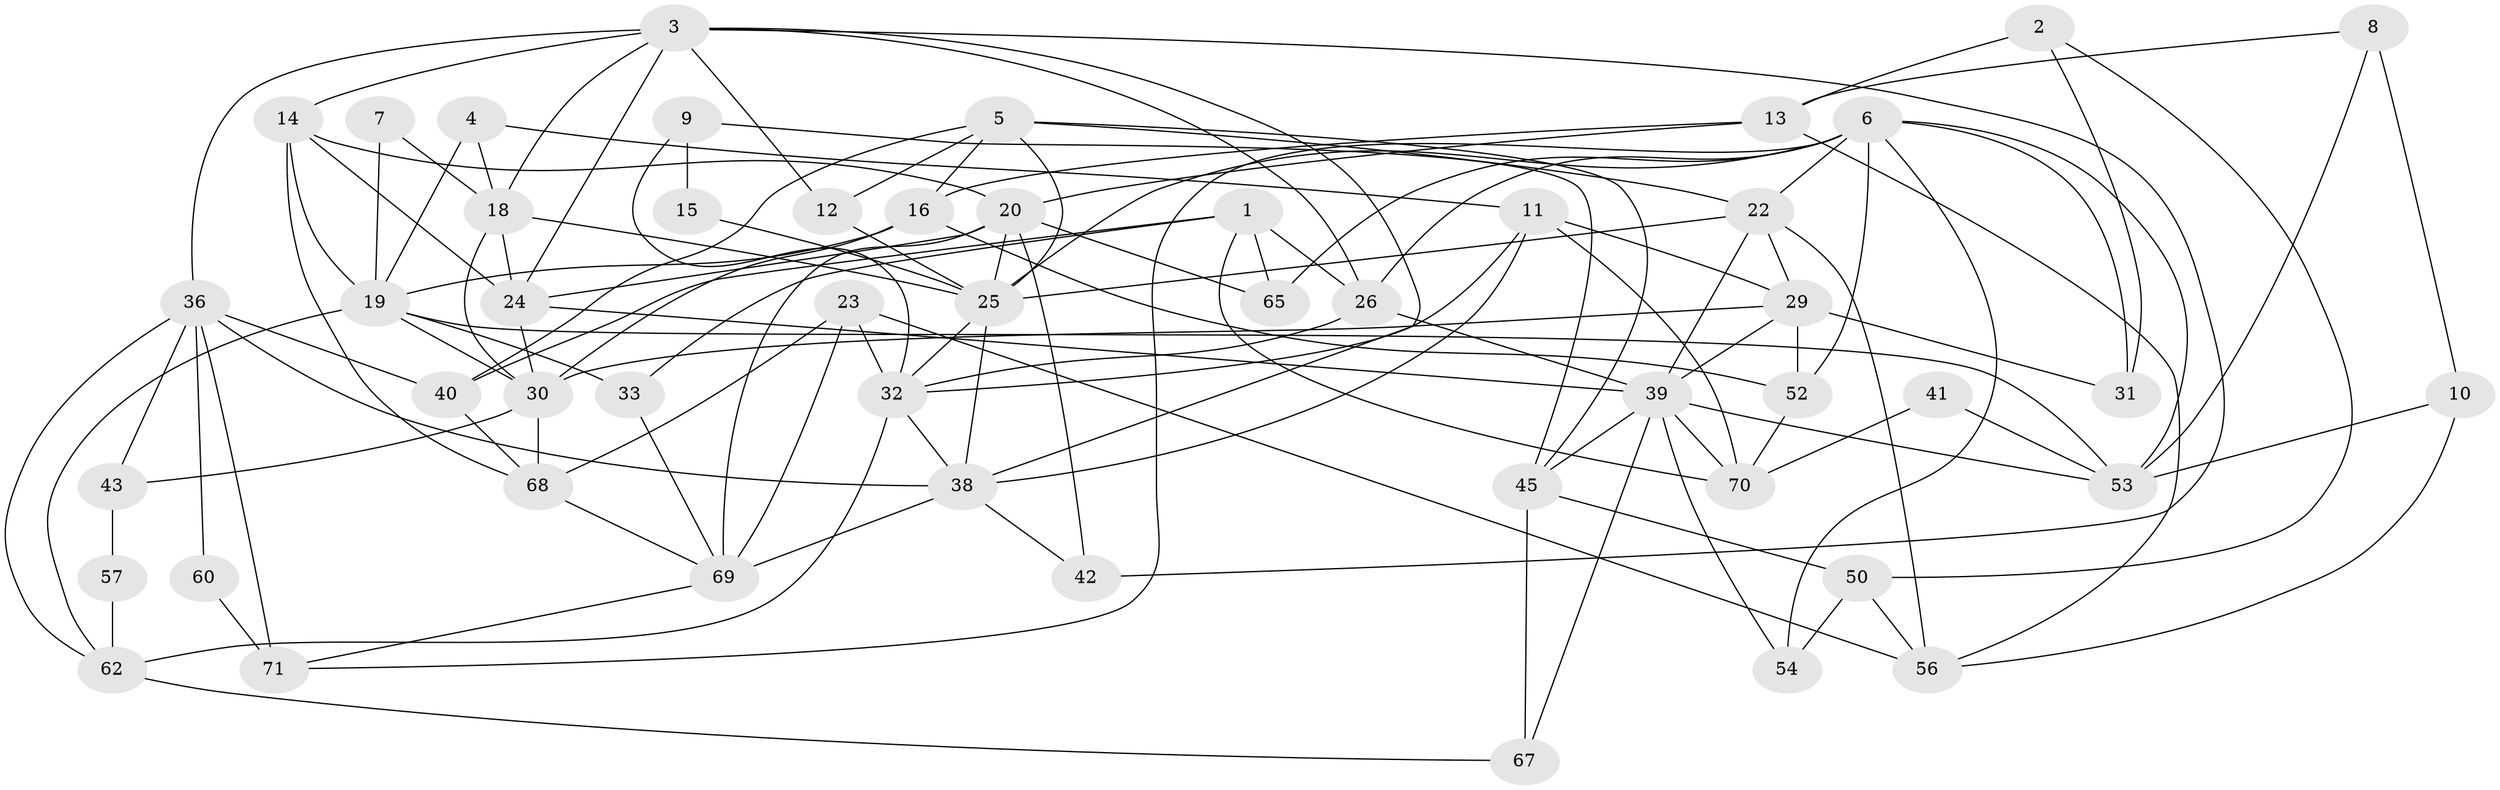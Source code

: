 // Generated by graph-tools (version 1.1) at 2025/52/02/27/25 19:52:07]
// undirected, 51 vertices, 122 edges
graph export_dot {
graph [start="1"]
  node [color=gray90,style=filled];
  1 [super="+47"];
  2 [super="+37"];
  3 [super="+17"];
  4;
  5 [super="+73"];
  6 [super="+63"];
  7;
  8;
  9;
  10;
  11 [super="+51"];
  12;
  13 [super="+27"];
  14 [super="+21"];
  15;
  16 [super="+46"];
  18 [super="+55"];
  19 [super="+44"];
  20 [super="+28"];
  22 [super="+35"];
  23;
  24;
  25 [super="+49"];
  26 [super="+59"];
  29;
  30 [super="+34"];
  31;
  32 [super="+48"];
  33;
  36 [super="+58"];
  38 [super="+64"];
  39 [super="+61"];
  40;
  41;
  42;
  43;
  45;
  50;
  52;
  53;
  54 [super="+66"];
  56;
  57;
  60;
  62 [super="+72"];
  65;
  67;
  68;
  69;
  70;
  71;
  1 -- 33;
  1 -- 65;
  1 -- 70;
  1 -- 40;
  1 -- 26;
  2 -- 31;
  2 -- 50;
  2 -- 13 [weight=2];
  3 -- 38;
  3 -- 24;
  3 -- 42;
  3 -- 18;
  3 -- 36;
  3 -- 26;
  3 -- 12;
  3 -- 14;
  4 -- 18;
  4 -- 19;
  4 -- 11;
  5 -- 12;
  5 -- 16;
  5 -- 22;
  5 -- 40;
  5 -- 25;
  5 -- 45;
  6 -- 25;
  6 -- 31;
  6 -- 52;
  6 -- 65;
  6 -- 71;
  6 -- 54;
  6 -- 26;
  6 -- 53;
  6 -- 22;
  7 -- 18;
  7 -- 19;
  8 -- 53;
  8 -- 10;
  8 -- 13;
  9 -- 45;
  9 -- 32;
  9 -- 15;
  10 -- 56;
  10 -- 53;
  11 -- 70;
  11 -- 29;
  11 -- 38;
  11 -- 32;
  12 -- 25;
  13 -- 16;
  13 -- 20;
  13 -- 56;
  14 -- 20;
  14 -- 68;
  14 -- 24;
  14 -- 19;
  15 -- 25;
  16 -- 19;
  16 -- 30;
  16 -- 52;
  18 -- 24;
  18 -- 25;
  18 -- 30;
  19 -- 33;
  19 -- 53;
  19 -- 62;
  19 -- 30;
  20 -- 42;
  20 -- 25;
  20 -- 24;
  20 -- 65;
  20 -- 69;
  22 -- 56;
  22 -- 25;
  22 -- 29;
  22 -- 39;
  23 -- 69;
  23 -- 56;
  23 -- 68;
  23 -- 32;
  24 -- 30;
  24 -- 39;
  25 -- 38;
  25 -- 32;
  26 -- 39;
  26 -- 32;
  29 -- 52;
  29 -- 31;
  29 -- 39;
  29 -- 30;
  30 -- 68;
  30 -- 43;
  32 -- 38;
  32 -- 62;
  33 -- 69;
  36 -- 71 [weight=2];
  36 -- 60;
  36 -- 62;
  36 -- 40;
  36 -- 43;
  36 -- 38;
  38 -- 42;
  38 -- 69;
  39 -- 53;
  39 -- 54;
  39 -- 67;
  39 -- 70;
  39 -- 45;
  40 -- 68;
  41 -- 53;
  41 -- 70;
  43 -- 57;
  45 -- 50;
  45 -- 67;
  50 -- 56;
  50 -- 54;
  52 -- 70;
  57 -- 62;
  60 -- 71;
  62 -- 67;
  68 -- 69;
  69 -- 71;
}

